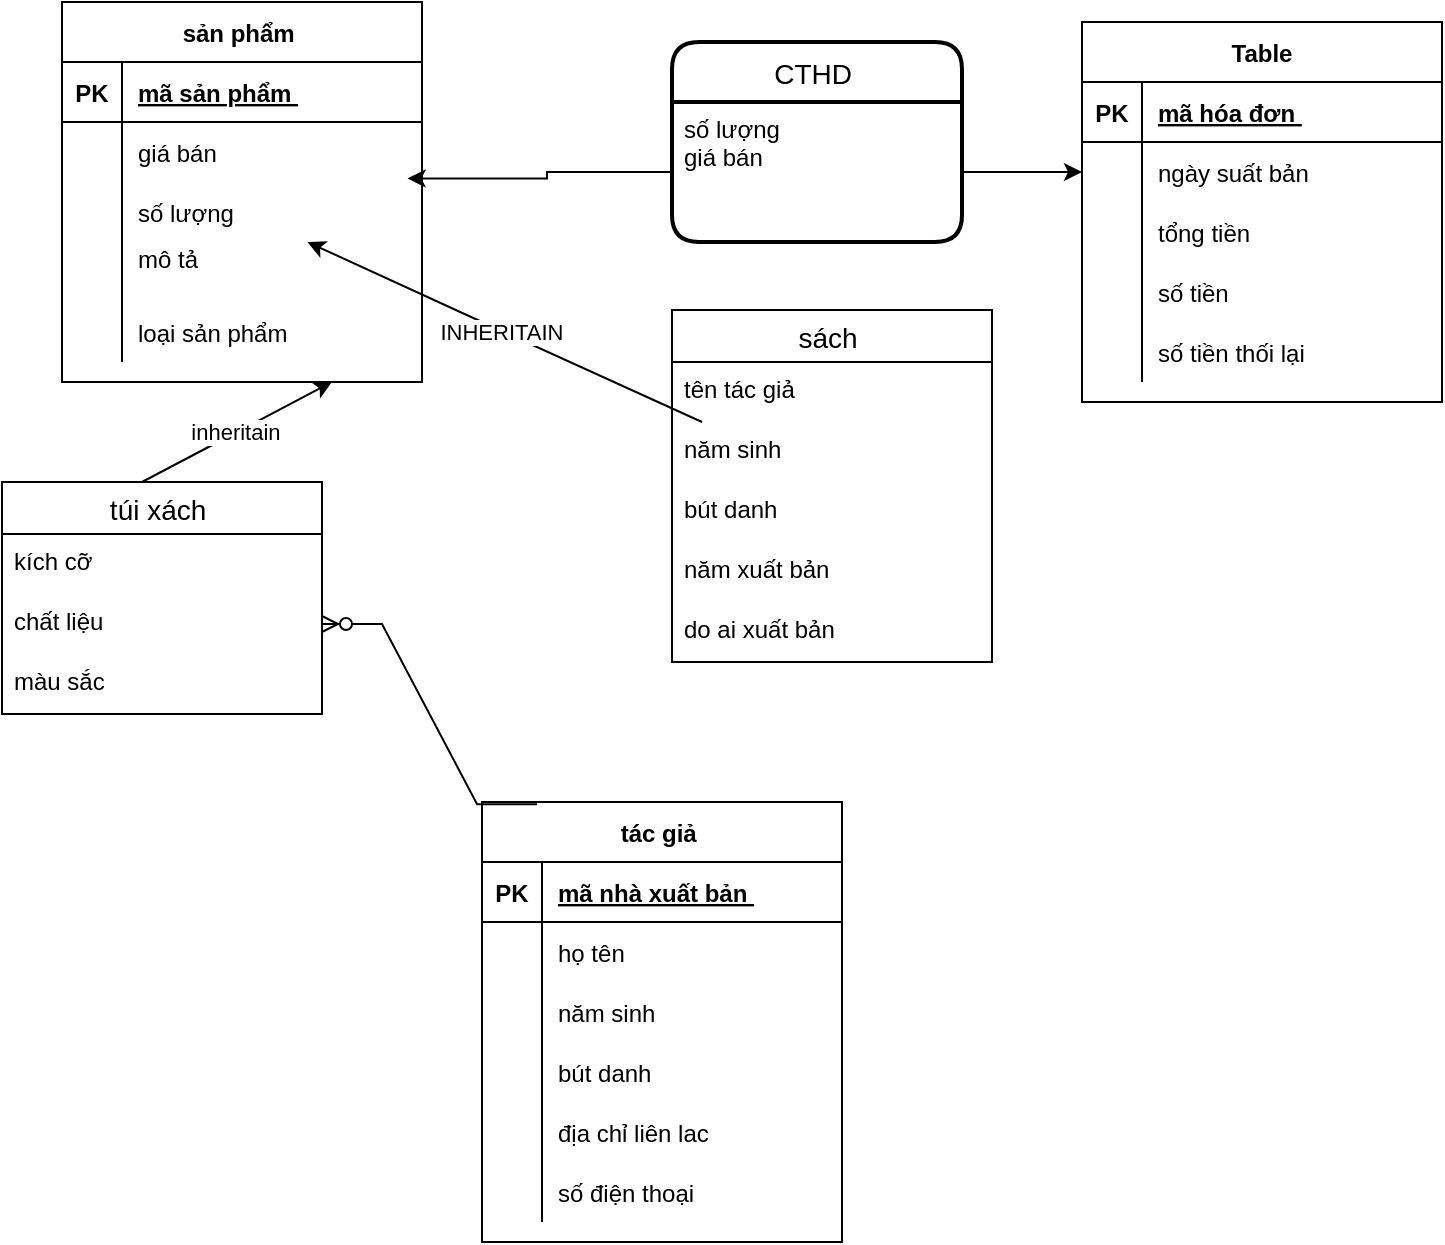 <mxfile version="20.5.1" type="device"><diagram id="gN_kWlXwTYVFxemoPUwY" name="Page-1"><mxGraphModel dx="1703" dy="547" grid="1" gridSize="10" guides="1" tooltips="1" connect="1" arrows="1" fold="1" page="1" pageScale="1" pageWidth="850" pageHeight="1100" math="0" shadow="0"><root><mxCell id="0"/><mxCell id="1" parent="0"/><object label="sản phẩm " id="vu8XWbtgFI4SCf9XD4WO-1"><mxCell style="shape=table;startSize=30;container=1;collapsible=1;childLayout=tableLayout;fixedRows=1;rowLines=0;fontStyle=1;align=center;resizeLast=1;" vertex="1" parent="1"><mxGeometry x="-40" y="30" width="180" height="190" as="geometry"/></mxCell></object><mxCell id="vu8XWbtgFI4SCf9XD4WO-2" value="" style="shape=tableRow;horizontal=0;startSize=0;swimlaneHead=0;swimlaneBody=0;fillColor=none;collapsible=0;dropTarget=0;points=[[0,0.5],[1,0.5]];portConstraint=eastwest;top=0;left=0;right=0;bottom=1;" vertex="1" parent="vu8XWbtgFI4SCf9XD4WO-1"><mxGeometry y="30" width="180" height="30" as="geometry"/></mxCell><mxCell id="vu8XWbtgFI4SCf9XD4WO-3" value="PK" style="shape=partialRectangle;connectable=0;fillColor=none;top=0;left=0;bottom=0;right=0;fontStyle=1;overflow=hidden;" vertex="1" parent="vu8XWbtgFI4SCf9XD4WO-2"><mxGeometry width="30" height="30" as="geometry"><mxRectangle width="30" height="30" as="alternateBounds"/></mxGeometry></mxCell><mxCell id="vu8XWbtgFI4SCf9XD4WO-4" value="mã sản phẩm " style="shape=partialRectangle;connectable=0;fillColor=none;top=0;left=0;bottom=0;right=0;align=left;spacingLeft=6;fontStyle=5;overflow=hidden;" vertex="1" parent="vu8XWbtgFI4SCf9XD4WO-2"><mxGeometry x="30" width="150" height="30" as="geometry"><mxRectangle width="150" height="30" as="alternateBounds"/></mxGeometry></mxCell><mxCell id="vu8XWbtgFI4SCf9XD4WO-5" value="" style="shape=tableRow;horizontal=0;startSize=0;swimlaneHead=0;swimlaneBody=0;fillColor=none;collapsible=0;dropTarget=0;points=[[0,0.5],[1,0.5]];portConstraint=eastwest;top=0;left=0;right=0;bottom=0;" vertex="1" parent="vu8XWbtgFI4SCf9XD4WO-1"><mxGeometry y="60" width="180" height="30" as="geometry"/></mxCell><mxCell id="vu8XWbtgFI4SCf9XD4WO-6" value="" style="shape=partialRectangle;connectable=0;fillColor=none;top=0;left=0;bottom=0;right=0;editable=1;overflow=hidden;" vertex="1" parent="vu8XWbtgFI4SCf9XD4WO-5"><mxGeometry width="30" height="30" as="geometry"><mxRectangle width="30" height="30" as="alternateBounds"/></mxGeometry></mxCell><mxCell id="vu8XWbtgFI4SCf9XD4WO-7" value="giá bán " style="shape=partialRectangle;connectable=0;fillColor=none;top=0;left=0;bottom=0;right=0;align=left;spacingLeft=6;overflow=hidden;" vertex="1" parent="vu8XWbtgFI4SCf9XD4WO-5"><mxGeometry x="30" width="150" height="30" as="geometry"><mxRectangle width="150" height="30" as="alternateBounds"/></mxGeometry></mxCell><mxCell id="vu8XWbtgFI4SCf9XD4WO-8" value="" style="shape=tableRow;horizontal=0;startSize=0;swimlaneHead=0;swimlaneBody=0;fillColor=none;collapsible=0;dropTarget=0;points=[[0,0.5],[1,0.5]];portConstraint=eastwest;top=0;left=0;right=0;bottom=0;" vertex="1" parent="vu8XWbtgFI4SCf9XD4WO-1"><mxGeometry y="90" width="180" height="30" as="geometry"/></mxCell><mxCell id="vu8XWbtgFI4SCf9XD4WO-9" value="" style="shape=partialRectangle;connectable=0;fillColor=none;top=0;left=0;bottom=0;right=0;editable=1;overflow=hidden;" vertex="1" parent="vu8XWbtgFI4SCf9XD4WO-8"><mxGeometry width="30" height="30" as="geometry"><mxRectangle width="30" height="30" as="alternateBounds"/></mxGeometry></mxCell><mxCell id="vu8XWbtgFI4SCf9XD4WO-10" value="số lượng " style="shape=partialRectangle;connectable=0;fillColor=none;top=0;left=0;bottom=0;right=0;align=left;spacingLeft=6;overflow=hidden;" vertex="1" parent="vu8XWbtgFI4SCf9XD4WO-8"><mxGeometry x="30" width="150" height="30" as="geometry"><mxRectangle width="150" height="30" as="alternateBounds"/></mxGeometry></mxCell><mxCell id="vu8XWbtgFI4SCf9XD4WO-11" value="" style="shape=tableRow;horizontal=0;startSize=0;swimlaneHead=0;swimlaneBody=0;fillColor=none;collapsible=0;dropTarget=0;points=[[0,0.5],[1,0.5]];portConstraint=eastwest;top=0;left=0;right=0;bottom=0;" vertex="1" parent="vu8XWbtgFI4SCf9XD4WO-1"><mxGeometry y="120" width="180" height="30" as="geometry"/></mxCell><mxCell id="vu8XWbtgFI4SCf9XD4WO-12" value="" style="shape=partialRectangle;connectable=0;fillColor=none;top=0;left=0;bottom=0;right=0;editable=1;overflow=hidden;" vertex="1" parent="vu8XWbtgFI4SCf9XD4WO-11"><mxGeometry width="30" height="30" as="geometry"><mxRectangle width="30" height="30" as="alternateBounds"/></mxGeometry></mxCell><mxCell id="vu8XWbtgFI4SCf9XD4WO-13" value="mô tả &#10;" style="shape=partialRectangle;connectable=0;fillColor=none;top=0;left=0;bottom=0;right=0;align=left;spacingLeft=6;overflow=hidden;" vertex="1" parent="vu8XWbtgFI4SCf9XD4WO-11"><mxGeometry x="30" width="150" height="30" as="geometry"><mxRectangle width="150" height="30" as="alternateBounds"/></mxGeometry></mxCell><mxCell id="vu8XWbtgFI4SCf9XD4WO-44" value="" style="shape=tableRow;horizontal=0;startSize=0;swimlaneHead=0;swimlaneBody=0;fillColor=none;collapsible=0;dropTarget=0;points=[[0,0.5],[1,0.5]];portConstraint=eastwest;top=0;left=0;right=0;bottom=0;" vertex="1" parent="vu8XWbtgFI4SCf9XD4WO-1"><mxGeometry y="150" width="180" height="30" as="geometry"/></mxCell><mxCell id="vu8XWbtgFI4SCf9XD4WO-45" value="" style="shape=partialRectangle;connectable=0;fillColor=none;top=0;left=0;bottom=0;right=0;editable=1;overflow=hidden;" vertex="1" parent="vu8XWbtgFI4SCf9XD4WO-44"><mxGeometry width="30" height="30" as="geometry"><mxRectangle width="30" height="30" as="alternateBounds"/></mxGeometry></mxCell><mxCell id="vu8XWbtgFI4SCf9XD4WO-46" value="loại sản phẩm " style="shape=partialRectangle;connectable=0;fillColor=none;top=0;left=0;bottom=0;right=0;align=left;spacingLeft=6;overflow=hidden;" vertex="1" parent="vu8XWbtgFI4SCf9XD4WO-44"><mxGeometry x="30" width="150" height="30" as="geometry"><mxRectangle width="150" height="30" as="alternateBounds"/></mxGeometry></mxCell><mxCell id="vu8XWbtgFI4SCf9XD4WO-47" value="tác giả " style="shape=table;startSize=30;container=1;collapsible=1;childLayout=tableLayout;fixedRows=1;rowLines=0;fontStyle=1;align=center;resizeLast=1;" vertex="1" parent="1"><mxGeometry x="170" y="430" width="180" height="220" as="geometry"/></mxCell><mxCell id="vu8XWbtgFI4SCf9XD4WO-48" value="" style="shape=tableRow;horizontal=0;startSize=0;swimlaneHead=0;swimlaneBody=0;fillColor=none;collapsible=0;dropTarget=0;points=[[0,0.5],[1,0.5]];portConstraint=eastwest;top=0;left=0;right=0;bottom=1;" vertex="1" parent="vu8XWbtgFI4SCf9XD4WO-47"><mxGeometry y="30" width="180" height="30" as="geometry"/></mxCell><mxCell id="vu8XWbtgFI4SCf9XD4WO-49" value="PK" style="shape=partialRectangle;connectable=0;fillColor=none;top=0;left=0;bottom=0;right=0;fontStyle=1;overflow=hidden;" vertex="1" parent="vu8XWbtgFI4SCf9XD4WO-48"><mxGeometry width="30" height="30" as="geometry"><mxRectangle width="30" height="30" as="alternateBounds"/></mxGeometry></mxCell><mxCell id="vu8XWbtgFI4SCf9XD4WO-50" value="mã nhà xuất bản " style="shape=partialRectangle;connectable=0;fillColor=none;top=0;left=0;bottom=0;right=0;align=left;spacingLeft=6;fontStyle=5;overflow=hidden;" vertex="1" parent="vu8XWbtgFI4SCf9XD4WO-48"><mxGeometry x="30" width="150" height="30" as="geometry"><mxRectangle width="150" height="30" as="alternateBounds"/></mxGeometry></mxCell><mxCell id="vu8XWbtgFI4SCf9XD4WO-51" value="" style="shape=tableRow;horizontal=0;startSize=0;swimlaneHead=0;swimlaneBody=0;fillColor=none;collapsible=0;dropTarget=0;points=[[0,0.5],[1,0.5]];portConstraint=eastwest;top=0;left=0;right=0;bottom=0;" vertex="1" parent="vu8XWbtgFI4SCf9XD4WO-47"><mxGeometry y="60" width="180" height="30" as="geometry"/></mxCell><mxCell id="vu8XWbtgFI4SCf9XD4WO-52" value="" style="shape=partialRectangle;connectable=0;fillColor=none;top=0;left=0;bottom=0;right=0;editable=1;overflow=hidden;" vertex="1" parent="vu8XWbtgFI4SCf9XD4WO-51"><mxGeometry width="30" height="30" as="geometry"><mxRectangle width="30" height="30" as="alternateBounds"/></mxGeometry></mxCell><mxCell id="vu8XWbtgFI4SCf9XD4WO-53" value="họ tên" style="shape=partialRectangle;connectable=0;fillColor=none;top=0;left=0;bottom=0;right=0;align=left;spacingLeft=6;overflow=hidden;" vertex="1" parent="vu8XWbtgFI4SCf9XD4WO-51"><mxGeometry x="30" width="150" height="30" as="geometry"><mxRectangle width="150" height="30" as="alternateBounds"/></mxGeometry></mxCell><mxCell id="vu8XWbtgFI4SCf9XD4WO-54" value="" style="shape=tableRow;horizontal=0;startSize=0;swimlaneHead=0;swimlaneBody=0;fillColor=none;collapsible=0;dropTarget=0;points=[[0,0.5],[1,0.5]];portConstraint=eastwest;top=0;left=0;right=0;bottom=0;" vertex="1" parent="vu8XWbtgFI4SCf9XD4WO-47"><mxGeometry y="90" width="180" height="30" as="geometry"/></mxCell><mxCell id="vu8XWbtgFI4SCf9XD4WO-55" value="" style="shape=partialRectangle;connectable=0;fillColor=none;top=0;left=0;bottom=0;right=0;editable=1;overflow=hidden;" vertex="1" parent="vu8XWbtgFI4SCf9XD4WO-54"><mxGeometry width="30" height="30" as="geometry"><mxRectangle width="30" height="30" as="alternateBounds"/></mxGeometry></mxCell><mxCell id="vu8XWbtgFI4SCf9XD4WO-56" value="năm sinh " style="shape=partialRectangle;connectable=0;fillColor=none;top=0;left=0;bottom=0;right=0;align=left;spacingLeft=6;overflow=hidden;" vertex="1" parent="vu8XWbtgFI4SCf9XD4WO-54"><mxGeometry x="30" width="150" height="30" as="geometry"><mxRectangle width="150" height="30" as="alternateBounds"/></mxGeometry></mxCell><mxCell id="vu8XWbtgFI4SCf9XD4WO-57" value="" style="shape=tableRow;horizontal=0;startSize=0;swimlaneHead=0;swimlaneBody=0;fillColor=none;collapsible=0;dropTarget=0;points=[[0,0.5],[1,0.5]];portConstraint=eastwest;top=0;left=0;right=0;bottom=0;" vertex="1" parent="vu8XWbtgFI4SCf9XD4WO-47"><mxGeometry y="120" width="180" height="30" as="geometry"/></mxCell><mxCell id="vu8XWbtgFI4SCf9XD4WO-58" value="" style="shape=partialRectangle;connectable=0;fillColor=none;top=0;left=0;bottom=0;right=0;editable=1;overflow=hidden;" vertex="1" parent="vu8XWbtgFI4SCf9XD4WO-57"><mxGeometry width="30" height="30" as="geometry"><mxRectangle width="30" height="30" as="alternateBounds"/></mxGeometry></mxCell><mxCell id="vu8XWbtgFI4SCf9XD4WO-59" value="bút danh " style="shape=partialRectangle;connectable=0;fillColor=none;top=0;left=0;bottom=0;right=0;align=left;spacingLeft=6;overflow=hidden;" vertex="1" parent="vu8XWbtgFI4SCf9XD4WO-57"><mxGeometry x="30" width="150" height="30" as="geometry"><mxRectangle width="150" height="30" as="alternateBounds"/></mxGeometry></mxCell><mxCell id="vu8XWbtgFI4SCf9XD4WO-60" value="" style="shape=tableRow;horizontal=0;startSize=0;swimlaneHead=0;swimlaneBody=0;fillColor=none;collapsible=0;dropTarget=0;points=[[0,0.5],[1,0.5]];portConstraint=eastwest;top=0;left=0;right=0;bottom=0;" vertex="1" parent="vu8XWbtgFI4SCf9XD4WO-47"><mxGeometry y="150" width="180" height="30" as="geometry"/></mxCell><mxCell id="vu8XWbtgFI4SCf9XD4WO-61" value="" style="shape=partialRectangle;connectable=0;fillColor=none;top=0;left=0;bottom=0;right=0;editable=1;overflow=hidden;" vertex="1" parent="vu8XWbtgFI4SCf9XD4WO-60"><mxGeometry width="30" height="30" as="geometry"><mxRectangle width="30" height="30" as="alternateBounds"/></mxGeometry></mxCell><mxCell id="vu8XWbtgFI4SCf9XD4WO-62" value="địa chỉ liên lac " style="shape=partialRectangle;connectable=0;fillColor=none;top=0;left=0;bottom=0;right=0;align=left;spacingLeft=6;overflow=hidden;" vertex="1" parent="vu8XWbtgFI4SCf9XD4WO-60"><mxGeometry x="30" width="150" height="30" as="geometry"><mxRectangle width="150" height="30" as="alternateBounds"/></mxGeometry></mxCell><mxCell id="vu8XWbtgFI4SCf9XD4WO-63" value="" style="shape=tableRow;horizontal=0;startSize=0;swimlaneHead=0;swimlaneBody=0;fillColor=none;collapsible=0;dropTarget=0;points=[[0,0.5],[1,0.5]];portConstraint=eastwest;top=0;left=0;right=0;bottom=0;" vertex="1" parent="vu8XWbtgFI4SCf9XD4WO-47"><mxGeometry y="180" width="180" height="30" as="geometry"/></mxCell><mxCell id="vu8XWbtgFI4SCf9XD4WO-64" value="" style="shape=partialRectangle;connectable=0;fillColor=none;top=0;left=0;bottom=0;right=0;editable=1;overflow=hidden;" vertex="1" parent="vu8XWbtgFI4SCf9XD4WO-63"><mxGeometry width="30" height="30" as="geometry"><mxRectangle width="30" height="30" as="alternateBounds"/></mxGeometry></mxCell><mxCell id="vu8XWbtgFI4SCf9XD4WO-65" value="số điện thoại " style="shape=partialRectangle;connectable=0;fillColor=none;top=0;left=0;bottom=0;right=0;align=left;spacingLeft=6;overflow=hidden;" vertex="1" parent="vu8XWbtgFI4SCf9XD4WO-63"><mxGeometry x="30" width="150" height="30" as="geometry"><mxRectangle width="150" height="30" as="alternateBounds"/></mxGeometry></mxCell><object label="sách " id="vu8XWbtgFI4SCf9XD4WO-66"><mxCell style="swimlane;fontStyle=0;childLayout=stackLayout;horizontal=1;startSize=26;horizontalStack=0;resizeParent=1;resizeParentMax=0;resizeLast=0;collapsible=1;marginBottom=0;align=center;fontSize=14;" vertex="1" parent="1"><mxGeometry x="265" y="184" width="160" height="176" as="geometry"/></mxCell></object><mxCell id="vu8XWbtgFI4SCf9XD4WO-67" value="tên tác giả " style="text;strokeColor=none;fillColor=none;spacingLeft=4;spacingRight=4;overflow=hidden;rotatable=0;points=[[0,0.5],[1,0.5]];portConstraint=eastwest;fontSize=12;" vertex="1" parent="vu8XWbtgFI4SCf9XD4WO-66"><mxGeometry y="26" width="160" height="30" as="geometry"/></mxCell><mxCell id="vu8XWbtgFI4SCf9XD4WO-68" value="năm sinh " style="text;strokeColor=none;fillColor=none;spacingLeft=4;spacingRight=4;overflow=hidden;rotatable=0;points=[[0,0.5],[1,0.5]];portConstraint=eastwest;fontSize=12;" vertex="1" parent="vu8XWbtgFI4SCf9XD4WO-66"><mxGeometry y="56" width="160" height="30" as="geometry"/></mxCell><mxCell id="vu8XWbtgFI4SCf9XD4WO-69" value="bút danh " style="text;strokeColor=none;fillColor=none;spacingLeft=4;spacingRight=4;overflow=hidden;rotatable=0;points=[[0,0.5],[1,0.5]];portConstraint=eastwest;fontSize=12;" vertex="1" parent="vu8XWbtgFI4SCf9XD4WO-66"><mxGeometry y="86" width="160" height="30" as="geometry"/></mxCell><mxCell id="vu8XWbtgFI4SCf9XD4WO-70" value="năm xuất bản" style="text;strokeColor=none;fillColor=none;spacingLeft=4;spacingRight=4;overflow=hidden;rotatable=0;points=[[0,0.5],[1,0.5]];portConstraint=eastwest;fontSize=12;" vertex="1" parent="vu8XWbtgFI4SCf9XD4WO-66"><mxGeometry y="116" width="160" height="30" as="geometry"/></mxCell><mxCell id="vu8XWbtgFI4SCf9XD4WO-71" value="do ai xuất bản " style="text;strokeColor=none;fillColor=none;spacingLeft=4;spacingRight=4;overflow=hidden;rotatable=0;points=[[0,0.5],[1,0.5]];portConstraint=eastwest;fontSize=12;" vertex="1" parent="vu8XWbtgFI4SCf9XD4WO-66"><mxGeometry y="146" width="160" height="30" as="geometry"/></mxCell><mxCell id="vu8XWbtgFI4SCf9XD4WO-85" value="túi xách " style="swimlane;fontStyle=0;childLayout=stackLayout;horizontal=1;startSize=26;horizontalStack=0;resizeParent=1;resizeParentMax=0;resizeLast=0;collapsible=1;marginBottom=0;align=center;fontSize=14;" vertex="1" parent="1"><mxGeometry x="-70" y="270" width="160" height="116" as="geometry"/></mxCell><mxCell id="vu8XWbtgFI4SCf9XD4WO-120" value="" style="endArrow=classic;html=1;rounded=0;entryX=0.75;entryY=1;entryDx=0;entryDy=0;" edge="1" parent="vu8XWbtgFI4SCf9XD4WO-85" target="vu8XWbtgFI4SCf9XD4WO-1"><mxGeometry relative="1" as="geometry"><mxPoint x="70" as="sourcePoint"/><mxPoint x="230" as="targetPoint"/></mxGeometry></mxCell><mxCell id="vu8XWbtgFI4SCf9XD4WO-121" value="inheritain&amp;nbsp;" style="edgeLabel;resizable=0;html=1;align=center;verticalAlign=middle;" connectable="0" vertex="1" parent="vu8XWbtgFI4SCf9XD4WO-120"><mxGeometry relative="1" as="geometry"/></mxCell><mxCell id="vu8XWbtgFI4SCf9XD4WO-86" value="kích cỡ" style="text;strokeColor=none;fillColor=none;spacingLeft=4;spacingRight=4;overflow=hidden;rotatable=0;points=[[0,0.5],[1,0.5]];portConstraint=eastwest;fontSize=12;" vertex="1" parent="vu8XWbtgFI4SCf9XD4WO-85"><mxGeometry y="26" width="160" height="30" as="geometry"/></mxCell><mxCell id="vu8XWbtgFI4SCf9XD4WO-87" value="chất liệu " style="text;strokeColor=none;fillColor=none;spacingLeft=4;spacingRight=4;overflow=hidden;rotatable=0;points=[[0,0.5],[1,0.5]];portConstraint=eastwest;fontSize=12;" vertex="1" parent="vu8XWbtgFI4SCf9XD4WO-85"><mxGeometry y="56" width="160" height="30" as="geometry"/></mxCell><mxCell id="vu8XWbtgFI4SCf9XD4WO-88" value="màu sắc " style="text;strokeColor=none;fillColor=none;spacingLeft=4;spacingRight=4;overflow=hidden;rotatable=0;points=[[0,0.5],[1,0.5]];portConstraint=eastwest;fontSize=12;" vertex="1" parent="vu8XWbtgFI4SCf9XD4WO-85"><mxGeometry y="86" width="160" height="30" as="geometry"/></mxCell><mxCell id="vu8XWbtgFI4SCf9XD4WO-89" value="Table" style="shape=table;startSize=30;container=1;collapsible=1;childLayout=tableLayout;fixedRows=1;rowLines=0;fontStyle=1;align=center;resizeLast=1;" vertex="1" parent="1"><mxGeometry x="470" y="40" width="180" height="190" as="geometry"/></mxCell><mxCell id="vu8XWbtgFI4SCf9XD4WO-90" value="" style="shape=tableRow;horizontal=0;startSize=0;swimlaneHead=0;swimlaneBody=0;fillColor=none;collapsible=0;dropTarget=0;points=[[0,0.5],[1,0.5]];portConstraint=eastwest;top=0;left=0;right=0;bottom=1;" vertex="1" parent="vu8XWbtgFI4SCf9XD4WO-89"><mxGeometry y="30" width="180" height="30" as="geometry"/></mxCell><mxCell id="vu8XWbtgFI4SCf9XD4WO-91" value="PK" style="shape=partialRectangle;connectable=0;fillColor=none;top=0;left=0;bottom=0;right=0;fontStyle=1;overflow=hidden;" vertex="1" parent="vu8XWbtgFI4SCf9XD4WO-90"><mxGeometry width="30" height="30" as="geometry"><mxRectangle width="30" height="30" as="alternateBounds"/></mxGeometry></mxCell><mxCell id="vu8XWbtgFI4SCf9XD4WO-92" value="mã hóa đơn " style="shape=partialRectangle;connectable=0;fillColor=none;top=0;left=0;bottom=0;right=0;align=left;spacingLeft=6;fontStyle=5;overflow=hidden;" vertex="1" parent="vu8XWbtgFI4SCf9XD4WO-90"><mxGeometry x="30" width="150" height="30" as="geometry"><mxRectangle width="150" height="30" as="alternateBounds"/></mxGeometry></mxCell><mxCell id="vu8XWbtgFI4SCf9XD4WO-93" value="" style="shape=tableRow;horizontal=0;startSize=0;swimlaneHead=0;swimlaneBody=0;fillColor=none;collapsible=0;dropTarget=0;points=[[0,0.5],[1,0.5]];portConstraint=eastwest;top=0;left=0;right=0;bottom=0;" vertex="1" parent="vu8XWbtgFI4SCf9XD4WO-89"><mxGeometry y="60" width="180" height="30" as="geometry"/></mxCell><mxCell id="vu8XWbtgFI4SCf9XD4WO-94" value="" style="shape=partialRectangle;connectable=0;fillColor=none;top=0;left=0;bottom=0;right=0;editable=1;overflow=hidden;" vertex="1" parent="vu8XWbtgFI4SCf9XD4WO-93"><mxGeometry width="30" height="30" as="geometry"><mxRectangle width="30" height="30" as="alternateBounds"/></mxGeometry></mxCell><mxCell id="vu8XWbtgFI4SCf9XD4WO-95" value="ngày suất bản " style="shape=partialRectangle;connectable=0;fillColor=none;top=0;left=0;bottom=0;right=0;align=left;spacingLeft=6;overflow=hidden;" vertex="1" parent="vu8XWbtgFI4SCf9XD4WO-93"><mxGeometry x="30" width="150" height="30" as="geometry"><mxRectangle width="150" height="30" as="alternateBounds"/></mxGeometry></mxCell><mxCell id="vu8XWbtgFI4SCf9XD4WO-96" value="" style="shape=tableRow;horizontal=0;startSize=0;swimlaneHead=0;swimlaneBody=0;fillColor=none;collapsible=0;dropTarget=0;points=[[0,0.5],[1,0.5]];portConstraint=eastwest;top=0;left=0;right=0;bottom=0;" vertex="1" parent="vu8XWbtgFI4SCf9XD4WO-89"><mxGeometry y="90" width="180" height="30" as="geometry"/></mxCell><mxCell id="vu8XWbtgFI4SCf9XD4WO-97" value="" style="shape=partialRectangle;connectable=0;fillColor=none;top=0;left=0;bottom=0;right=0;editable=1;overflow=hidden;" vertex="1" parent="vu8XWbtgFI4SCf9XD4WO-96"><mxGeometry width="30" height="30" as="geometry"><mxRectangle width="30" height="30" as="alternateBounds"/></mxGeometry></mxCell><mxCell id="vu8XWbtgFI4SCf9XD4WO-98" value="tổng tiền " style="shape=partialRectangle;connectable=0;fillColor=none;top=0;left=0;bottom=0;right=0;align=left;spacingLeft=6;overflow=hidden;" vertex="1" parent="vu8XWbtgFI4SCf9XD4WO-96"><mxGeometry x="30" width="150" height="30" as="geometry"><mxRectangle width="150" height="30" as="alternateBounds"/></mxGeometry></mxCell><mxCell id="vu8XWbtgFI4SCf9XD4WO-99" value="" style="shape=tableRow;horizontal=0;startSize=0;swimlaneHead=0;swimlaneBody=0;fillColor=none;collapsible=0;dropTarget=0;points=[[0,0.5],[1,0.5]];portConstraint=eastwest;top=0;left=0;right=0;bottom=0;" vertex="1" parent="vu8XWbtgFI4SCf9XD4WO-89"><mxGeometry y="120" width="180" height="30" as="geometry"/></mxCell><mxCell id="vu8XWbtgFI4SCf9XD4WO-100" value="" style="shape=partialRectangle;connectable=0;fillColor=none;top=0;left=0;bottom=0;right=0;editable=1;overflow=hidden;" vertex="1" parent="vu8XWbtgFI4SCf9XD4WO-99"><mxGeometry width="30" height="30" as="geometry"><mxRectangle width="30" height="30" as="alternateBounds"/></mxGeometry></mxCell><mxCell id="vu8XWbtgFI4SCf9XD4WO-101" value="số tiền " style="shape=partialRectangle;connectable=0;fillColor=none;top=0;left=0;bottom=0;right=0;align=left;spacingLeft=6;overflow=hidden;" vertex="1" parent="vu8XWbtgFI4SCf9XD4WO-99"><mxGeometry x="30" width="150" height="30" as="geometry"><mxRectangle width="150" height="30" as="alternateBounds"/></mxGeometry></mxCell><mxCell id="vu8XWbtgFI4SCf9XD4WO-102" value="" style="shape=tableRow;horizontal=0;startSize=0;swimlaneHead=0;swimlaneBody=0;fillColor=none;collapsible=0;dropTarget=0;points=[[0,0.5],[1,0.5]];portConstraint=eastwest;top=0;left=0;right=0;bottom=0;" vertex="1" parent="vu8XWbtgFI4SCf9XD4WO-89"><mxGeometry y="150" width="180" height="30" as="geometry"/></mxCell><mxCell id="vu8XWbtgFI4SCf9XD4WO-103" value="" style="shape=partialRectangle;connectable=0;fillColor=none;top=0;left=0;bottom=0;right=0;editable=1;overflow=hidden;" vertex="1" parent="vu8XWbtgFI4SCf9XD4WO-102"><mxGeometry width="30" height="30" as="geometry"><mxRectangle width="30" height="30" as="alternateBounds"/></mxGeometry></mxCell><mxCell id="vu8XWbtgFI4SCf9XD4WO-104" value="số tiền thối lại " style="shape=partialRectangle;connectable=0;fillColor=none;top=0;left=0;bottom=0;right=0;align=left;spacingLeft=6;overflow=hidden;" vertex="1" parent="vu8XWbtgFI4SCf9XD4WO-102"><mxGeometry x="30" width="150" height="30" as="geometry"><mxRectangle width="150" height="30" as="alternateBounds"/></mxGeometry></mxCell><mxCell id="vu8XWbtgFI4SCf9XD4WO-109" value="" style="endArrow=classic;html=1;rounded=0;" edge="1" parent="1" target="vu8XWbtgFI4SCf9XD4WO-8"><mxGeometry relative="1" as="geometry"><mxPoint x="280" y="240" as="sourcePoint"/><mxPoint x="380" y="240" as="targetPoint"/><Array as="points"><mxPoint x="170" y="190"/></Array></mxGeometry></mxCell><mxCell id="vu8XWbtgFI4SCf9XD4WO-110" value="INHERITAIN&amp;nbsp;" style="edgeLabel;resizable=0;html=1;align=center;verticalAlign=middle;" connectable="0" vertex="1" parent="vu8XWbtgFI4SCf9XD4WO-109"><mxGeometry relative="1" as="geometry"/></mxCell><mxCell id="vu8XWbtgFI4SCf9XD4WO-112" value="CTHD " style="swimlane;childLayout=stackLayout;horizontal=1;startSize=30;horizontalStack=0;rounded=1;fontSize=14;fontStyle=0;strokeWidth=2;resizeParent=0;resizeLast=1;shadow=0;dashed=0;align=center;" vertex="1" parent="1"><mxGeometry x="265" y="50" width="145" height="100" as="geometry"/></mxCell><mxCell id="vu8XWbtgFI4SCf9XD4WO-113" value="số lượng &#10;giá bán " style="align=left;strokeColor=none;fillColor=none;spacingLeft=4;fontSize=12;verticalAlign=top;resizable=0;rotatable=0;part=1;" vertex="1" parent="vu8XWbtgFI4SCf9XD4WO-112"><mxGeometry y="30" width="145" height="70" as="geometry"/></mxCell><mxCell id="vu8XWbtgFI4SCf9XD4WO-115" value="" style="edgeStyle=entityRelationEdgeStyle;fontSize=12;html=1;endArrow=ERzeroToMany;endFill=1;rounded=0;exitX=0.153;exitY=0.005;exitDx=0;exitDy=0;exitPerimeter=0;" edge="1" parent="1" source="vu8XWbtgFI4SCf9XD4WO-47" target="vu8XWbtgFI4SCf9XD4WO-87"><mxGeometry width="100" height="100" relative="1" as="geometry"><mxPoint x="210" y="486" as="sourcePoint"/><mxPoint x="310" y="386" as="targetPoint"/></mxGeometry></mxCell><mxCell id="vu8XWbtgFI4SCf9XD4WO-118" style="edgeStyle=orthogonalEdgeStyle;rounded=0;orthogonalLoop=1;jettySize=auto;html=1;exitX=1;exitY=0.5;exitDx=0;exitDy=0;" edge="1" parent="1" source="vu8XWbtgFI4SCf9XD4WO-113" target="vu8XWbtgFI4SCf9XD4WO-93"><mxGeometry relative="1" as="geometry"/></mxCell><mxCell id="vu8XWbtgFI4SCf9XD4WO-119" style="edgeStyle=orthogonalEdgeStyle;rounded=0;orthogonalLoop=1;jettySize=auto;html=1;exitX=0;exitY=0.5;exitDx=0;exitDy=0;entryX=0.96;entryY=-0.06;entryDx=0;entryDy=0;entryPerimeter=0;" edge="1" parent="1" source="vu8XWbtgFI4SCf9XD4WO-113" target="vu8XWbtgFI4SCf9XD4WO-8"><mxGeometry relative="1" as="geometry"/></mxCell></root></mxGraphModel></diagram></mxfile>
